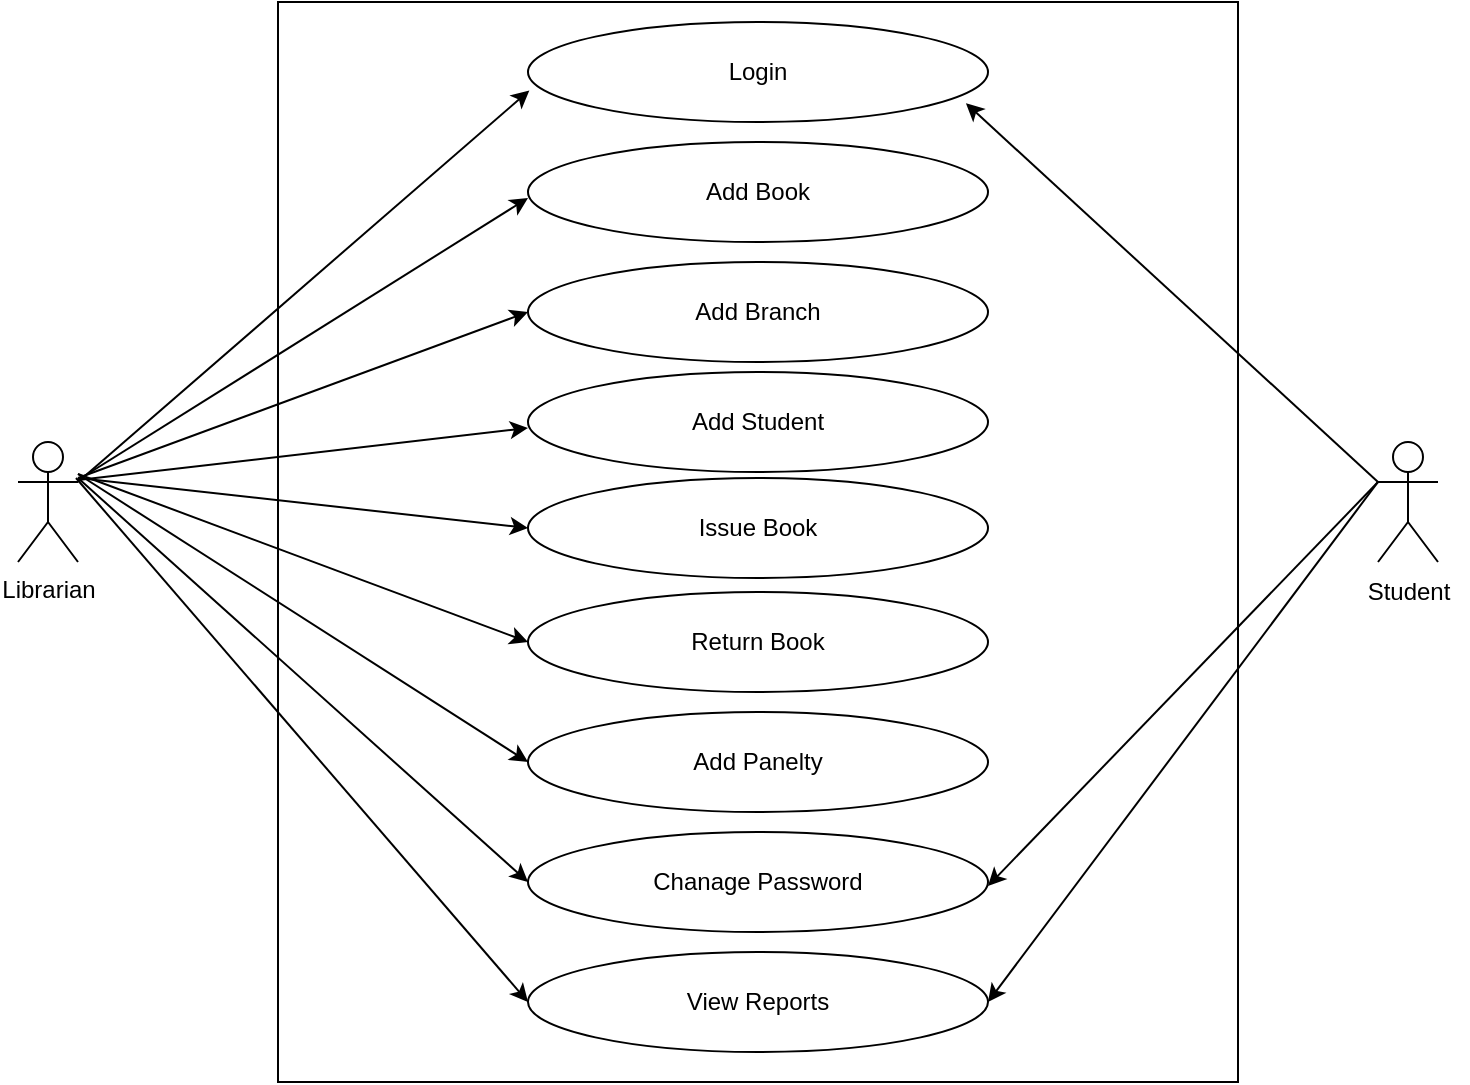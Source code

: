 <mxfile version="24.5.3" type="device">
  <diagram name="Page-1" id="2m-k-YQFxte_bAcMedme">
    <mxGraphModel dx="1036" dy="606" grid="1" gridSize="10" guides="1" tooltips="1" connect="1" arrows="1" fold="1" page="1" pageScale="1" pageWidth="850" pageHeight="1100" math="0" shadow="0">
      <root>
        <mxCell id="0" />
        <mxCell id="1" parent="0" />
        <mxCell id="a1-c1E1Id3Oxh_QEphW_-2" value="" style="rounded=0;whiteSpace=wrap;html=1;" vertex="1" parent="1">
          <mxGeometry x="200" y="50" width="480" height="540" as="geometry" />
        </mxCell>
        <mxCell id="a1-c1E1Id3Oxh_QEphW_-3" value="Librarian" style="shape=umlActor;verticalLabelPosition=bottom;verticalAlign=top;html=1;outlineConnect=0;" vertex="1" parent="1">
          <mxGeometry x="70" y="270" width="30" height="60" as="geometry" />
        </mxCell>
        <mxCell id="a1-c1E1Id3Oxh_QEphW_-5" value="" style="shape=umlActor;verticalLabelPosition=bottom;verticalAlign=top;html=1;outlineConnect=0;" vertex="1" parent="1">
          <mxGeometry x="750" y="270" width="30" height="60" as="geometry" />
        </mxCell>
        <mxCell id="a1-c1E1Id3Oxh_QEphW_-8" value="Student" style="text;html=1;align=center;verticalAlign=middle;resizable=0;points=[];autosize=1;strokeColor=none;fillColor=none;" vertex="1" parent="1">
          <mxGeometry x="735" y="330" width="60" height="30" as="geometry" />
        </mxCell>
        <mxCell id="a1-c1E1Id3Oxh_QEphW_-9" value="Login" style="ellipse;whiteSpace=wrap;html=1;" vertex="1" parent="1">
          <mxGeometry x="325" y="60" width="230" height="50" as="geometry" />
        </mxCell>
        <mxCell id="a1-c1E1Id3Oxh_QEphW_-10" value="Add Book" style="ellipse;whiteSpace=wrap;html=1;" vertex="1" parent="1">
          <mxGeometry x="325" y="120" width="230" height="50" as="geometry" />
        </mxCell>
        <mxCell id="a1-c1E1Id3Oxh_QEphW_-11" value="Add Branch" style="ellipse;whiteSpace=wrap;html=1;" vertex="1" parent="1">
          <mxGeometry x="325" y="180" width="230" height="50" as="geometry" />
        </mxCell>
        <mxCell id="a1-c1E1Id3Oxh_QEphW_-12" value="Add Student" style="ellipse;whiteSpace=wrap;html=1;" vertex="1" parent="1">
          <mxGeometry x="325" y="235" width="230" height="50" as="geometry" />
        </mxCell>
        <mxCell id="a1-c1E1Id3Oxh_QEphW_-16" value="Issue Book" style="ellipse;whiteSpace=wrap;html=1;" vertex="1" parent="1">
          <mxGeometry x="325" y="288" width="230" height="50" as="geometry" />
        </mxCell>
        <mxCell id="a1-c1E1Id3Oxh_QEphW_-17" value="Return Book" style="ellipse;whiteSpace=wrap;html=1;" vertex="1" parent="1">
          <mxGeometry x="325" y="345" width="230" height="50" as="geometry" />
        </mxCell>
        <mxCell id="a1-c1E1Id3Oxh_QEphW_-18" value="Add Panelty" style="ellipse;whiteSpace=wrap;html=1;" vertex="1" parent="1">
          <mxGeometry x="325" y="405" width="230" height="50" as="geometry" />
        </mxCell>
        <mxCell id="a1-c1E1Id3Oxh_QEphW_-19" value="Chanage Password" style="ellipse;whiteSpace=wrap;html=1;" vertex="1" parent="1">
          <mxGeometry x="325" y="465" width="230" height="50" as="geometry" />
        </mxCell>
        <mxCell id="a1-c1E1Id3Oxh_QEphW_-20" value="View Reports" style="ellipse;whiteSpace=wrap;html=1;" vertex="1" parent="1">
          <mxGeometry x="325" y="525" width="230" height="50" as="geometry" />
        </mxCell>
        <mxCell id="a1-c1E1Id3Oxh_QEphW_-22" value="" style="endArrow=classic;html=1;rounded=0;entryX=0.952;entryY=0.812;entryDx=0;entryDy=0;entryPerimeter=0;" edge="1" parent="1" target="a1-c1E1Id3Oxh_QEphW_-9">
          <mxGeometry width="50" height="50" relative="1" as="geometry">
            <mxPoint x="750" y="290" as="sourcePoint" />
            <mxPoint x="800" y="210" as="targetPoint" />
          </mxGeometry>
        </mxCell>
        <mxCell id="a1-c1E1Id3Oxh_QEphW_-26" value="" style="endArrow=classic;html=1;rounded=0;entryX=1;entryY=0.5;entryDx=0;entryDy=0;" edge="1" parent="1">
          <mxGeometry width="50" height="50" relative="1" as="geometry">
            <mxPoint x="750" y="290" as="sourcePoint" />
            <mxPoint x="555" y="492" as="targetPoint" />
          </mxGeometry>
        </mxCell>
        <mxCell id="a1-c1E1Id3Oxh_QEphW_-27" value="" style="endArrow=classic;html=1;rounded=0;entryX=1;entryY=0.5;entryDx=0;entryDy=0;exitX=0;exitY=0.333;exitDx=0;exitDy=0;exitPerimeter=0;" edge="1" parent="1" source="a1-c1E1Id3Oxh_QEphW_-5" target="a1-c1E1Id3Oxh_QEphW_-20">
          <mxGeometry width="50" height="50" relative="1" as="geometry">
            <mxPoint x="740" y="300" as="sourcePoint" />
            <mxPoint x="564" y="121" as="targetPoint" />
          </mxGeometry>
        </mxCell>
        <mxCell id="a1-c1E1Id3Oxh_QEphW_-29" value="" style="endArrow=classic;html=1;rounded=0;entryX=0.003;entryY=0.684;entryDx=0;entryDy=0;entryPerimeter=0;" edge="1" parent="1" target="a1-c1E1Id3Oxh_QEphW_-9">
          <mxGeometry width="50" height="50" relative="1" as="geometry">
            <mxPoint x="100" y="290" as="sourcePoint" />
            <mxPoint x="150" y="240" as="targetPoint" />
          </mxGeometry>
        </mxCell>
        <mxCell id="a1-c1E1Id3Oxh_QEphW_-30" value="" style="endArrow=classic;html=1;rounded=0;entryX=0;entryY=0.5;entryDx=0;entryDy=0;" edge="1" parent="1">
          <mxGeometry width="50" height="50" relative="1" as="geometry">
            <mxPoint x="100" y="289" as="sourcePoint" />
            <mxPoint x="325" y="148" as="targetPoint" />
          </mxGeometry>
        </mxCell>
        <mxCell id="a1-c1E1Id3Oxh_QEphW_-32" value="" style="endArrow=classic;html=1;rounded=0;entryX=0;entryY=0.5;entryDx=0;entryDy=0;" edge="1" parent="1" target="a1-c1E1Id3Oxh_QEphW_-11">
          <mxGeometry width="50" height="50" relative="1" as="geometry">
            <mxPoint x="100" y="288" as="sourcePoint" />
            <mxPoint x="326" y="92" as="targetPoint" />
          </mxGeometry>
        </mxCell>
        <mxCell id="a1-c1E1Id3Oxh_QEphW_-33" value="" style="endArrow=classic;html=1;rounded=0;entryX=0;entryY=0.5;entryDx=0;entryDy=0;" edge="1" parent="1">
          <mxGeometry width="50" height="50" relative="1" as="geometry">
            <mxPoint x="100" y="289" as="sourcePoint" />
            <mxPoint x="325" y="263" as="targetPoint" />
          </mxGeometry>
        </mxCell>
        <mxCell id="a1-c1E1Id3Oxh_QEphW_-34" value="" style="endArrow=classic;html=1;rounded=0;entryX=0;entryY=0.5;entryDx=0;entryDy=0;" edge="1" parent="1" target="a1-c1E1Id3Oxh_QEphW_-16">
          <mxGeometry width="50" height="50" relative="1" as="geometry">
            <mxPoint x="100" y="288" as="sourcePoint" />
            <mxPoint x="326" y="92" as="targetPoint" />
          </mxGeometry>
        </mxCell>
        <mxCell id="a1-c1E1Id3Oxh_QEphW_-35" value="" style="endArrow=classic;html=1;rounded=0;entryX=0;entryY=0.5;entryDx=0;entryDy=0;" edge="1" parent="1" target="a1-c1E1Id3Oxh_QEphW_-17">
          <mxGeometry width="50" height="50" relative="1" as="geometry">
            <mxPoint x="100" y="286" as="sourcePoint" />
            <mxPoint x="326" y="90" as="targetPoint" />
          </mxGeometry>
        </mxCell>
        <mxCell id="a1-c1E1Id3Oxh_QEphW_-36" value="" style="endArrow=classic;html=1;rounded=0;entryX=0;entryY=0.5;entryDx=0;entryDy=0;" edge="1" parent="1" target="a1-c1E1Id3Oxh_QEphW_-19">
          <mxGeometry width="50" height="50" relative="1" as="geometry">
            <mxPoint x="100" y="288" as="sourcePoint" />
            <mxPoint x="326" y="92" as="targetPoint" />
          </mxGeometry>
        </mxCell>
        <mxCell id="a1-c1E1Id3Oxh_QEphW_-37" value="" style="endArrow=classic;html=1;rounded=0;entryX=0;entryY=0.5;entryDx=0;entryDy=0;" edge="1" parent="1" target="a1-c1E1Id3Oxh_QEphW_-18">
          <mxGeometry width="50" height="50" relative="1" as="geometry">
            <mxPoint x="100" y="286" as="sourcePoint" />
            <mxPoint x="326" y="90" as="targetPoint" />
          </mxGeometry>
        </mxCell>
        <mxCell id="a1-c1E1Id3Oxh_QEphW_-38" value="" style="endArrow=classic;html=1;rounded=0;entryX=0;entryY=0.5;entryDx=0;entryDy=0;" edge="1" parent="1" target="a1-c1E1Id3Oxh_QEphW_-20">
          <mxGeometry width="50" height="50" relative="1" as="geometry">
            <mxPoint x="99" y="288" as="sourcePoint" />
            <mxPoint x="325" y="92" as="targetPoint" />
          </mxGeometry>
        </mxCell>
      </root>
    </mxGraphModel>
  </diagram>
</mxfile>
